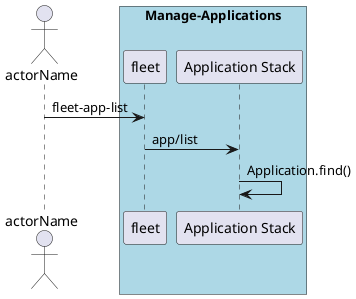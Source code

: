 @startuml
Actor "actorName" as A

box "Manage-Applications" #lightblue
participant "fleet" as S
A -> S : fleet-app-list
participant "Application Stack" as AS
S -> AS : app/list
AS -> AS : Application.find()
end box

@enduml
